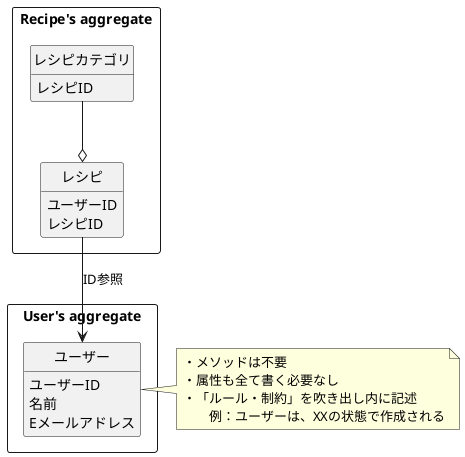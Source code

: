@startuml

hide circle
hide empty fields
hide empty methods

rectangle "User's aggregate" {
    class ユーザー {
        ユーザーID
        名前
        Eメールアドレス
    }
}

note right of ユーザー
・メソッドは不要
・属性も全て書く必要なし
・「ルール・制約」を吹き出し内に記述
　　例：ユーザーは、XXの状態で作成される
end note

rectangle "Recipe's aggregate" {
    class レシピ {
        ユーザーID
        レシピID
    }

    class レシピカテゴリ {
        レシピID
    }
}

レシピ --> ユーザー: ID参照
レシピカテゴリ --o レシピ

@enduml
